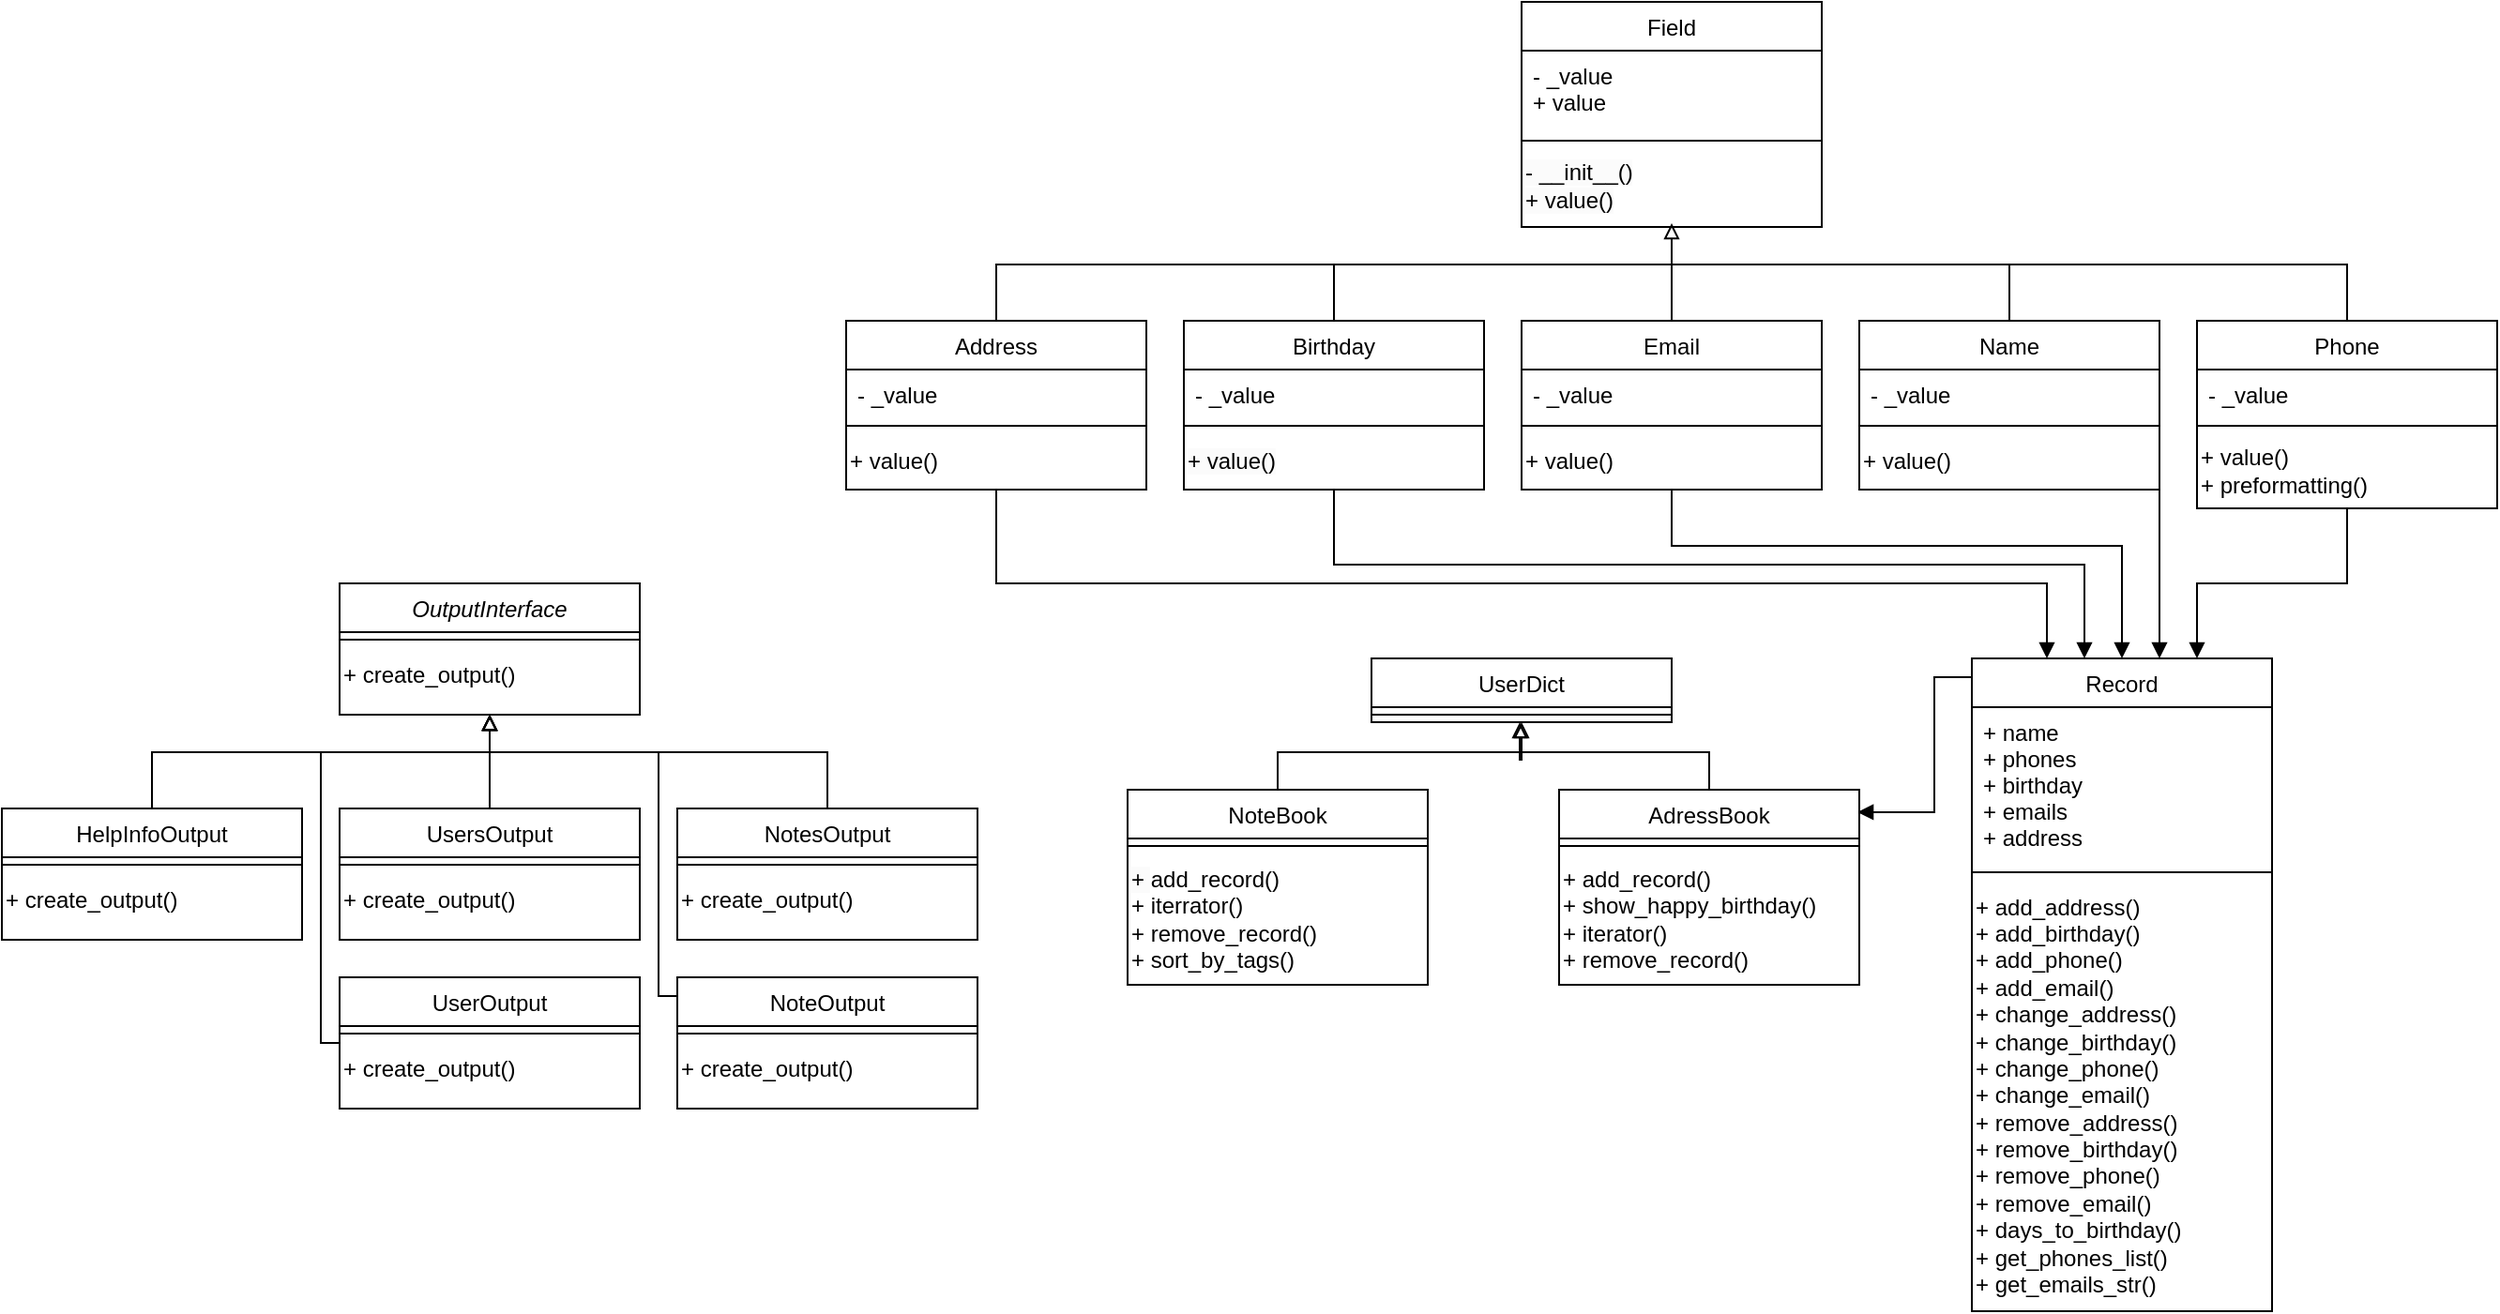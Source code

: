 <mxfile version="20.8.23" type="github">
  <diagram id="C5RBs43oDa-KdzZeNtuy" name="Page-1">
    <mxGraphModel dx="2261" dy="796" grid="1" gridSize="10" guides="1" tooltips="1" connect="1" arrows="1" fold="1" page="1" pageScale="1" pageWidth="827" pageHeight="1169" math="0" shadow="0">
      <root>
        <mxCell id="WIyWlLk6GJQsqaUBKTNV-0" />
        <mxCell id="WIyWlLk6GJQsqaUBKTNV-1" parent="WIyWlLk6GJQsqaUBKTNV-0" />
        <mxCell id="zkfFHV4jXpPFQw0GAbJ--13" value="Field" style="swimlane;fontStyle=0;align=center;verticalAlign=top;childLayout=stackLayout;horizontal=1;startSize=26;horizontalStack=0;resizeParent=1;resizeLast=0;collapsible=1;marginBottom=0;rounded=0;shadow=0;strokeWidth=1;" parent="WIyWlLk6GJQsqaUBKTNV-1" vertex="1">
          <mxGeometry x="300" y="10" width="160" height="120" as="geometry">
            <mxRectangle x="300" y="80" width="170" height="26" as="alternateBounds" />
          </mxGeometry>
        </mxCell>
        <mxCell id="zkfFHV4jXpPFQw0GAbJ--14" value="- _value&#xa;+ value" style="text;align=left;verticalAlign=top;spacingLeft=4;spacingRight=4;overflow=hidden;rotatable=0;points=[[0,0.5],[1,0.5]];portConstraint=eastwest;" parent="zkfFHV4jXpPFQw0GAbJ--13" vertex="1">
          <mxGeometry y="26" width="160" height="44" as="geometry" />
        </mxCell>
        <mxCell id="zkfFHV4jXpPFQw0GAbJ--15" value="" style="line;html=1;strokeWidth=1;align=left;verticalAlign=middle;spacingTop=-1;spacingLeft=3;spacingRight=3;rotatable=0;labelPosition=right;points=[];portConstraint=eastwest;" parent="zkfFHV4jXpPFQw0GAbJ--13" vertex="1">
          <mxGeometry y="70" width="160" height="8" as="geometry" />
        </mxCell>
        <mxCell id="sPGVA4LzxNEKORVbQ_Oa-6" value="&lt;span style=&quot;color: rgb(0, 0, 0); font-family: Helvetica; font-size: 12px; font-style: normal; font-variant-ligatures: normal; font-variant-caps: normal; font-weight: 400; letter-spacing: normal; orphans: 2; text-indent: 0px; text-transform: none; widows: 2; word-spacing: 0px; -webkit-text-stroke-width: 0px; background-color: rgb(251, 251, 251); text-decoration-thickness: initial; text-decoration-style: initial; text-decoration-color: initial; float: none; display: inline !important;&quot;&gt;- __init__()&lt;/span&gt;&lt;br style=&quot;border-color: var(--border-color); padding: 0px; margin: 0px; color: rgb(0, 0, 0); font-family: Helvetica; font-size: 12px; font-style: normal; font-variant-ligatures: normal; font-variant-caps: normal; font-weight: 400; letter-spacing: normal; orphans: 2; text-indent: 0px; text-transform: none; widows: 2; word-spacing: 0px; -webkit-text-stroke-width: 0px; background-color: rgb(251, 251, 251); text-decoration-thickness: initial; text-decoration-style: initial; text-decoration-color: initial;&quot;&gt;&lt;span style=&quot;color: rgb(0, 0, 0); font-family: Helvetica; font-size: 12px; font-style: normal; font-variant-ligatures: normal; font-variant-caps: normal; font-weight: 400; letter-spacing: normal; orphans: 2; text-indent: 0px; text-transform: none; widows: 2; word-spacing: 0px; -webkit-text-stroke-width: 0px; background-color: rgb(251, 251, 251); text-decoration-thickness: initial; text-decoration-style: initial; text-decoration-color: initial; float: none; display: inline !important;&quot;&gt;+ value()&lt;/span&gt;" style="text;html=1;align=left;verticalAlign=middle;resizable=0;points=[];autosize=1;strokeColor=none;fillColor=none;" vertex="1" parent="zkfFHV4jXpPFQw0GAbJ--13">
          <mxGeometry y="78" width="160" height="40" as="geometry" />
        </mxCell>
        <mxCell id="sPGVA4LzxNEKORVbQ_Oa-18" style="edgeStyle=orthogonalEdgeStyle;rounded=0;orthogonalLoop=1;jettySize=auto;html=1;endArrow=none;endFill=0;" edge="1" parent="WIyWlLk6GJQsqaUBKTNV-1" source="xpo1dGQnhpJa0DVz_Br3-12">
          <mxGeometry relative="1" as="geometry">
            <mxPoint x="380" y="150" as="targetPoint" />
          </mxGeometry>
        </mxCell>
        <mxCell id="xpo1dGQnhpJa0DVz_Br3-12" value="Email" style="swimlane;fontStyle=0;align=center;verticalAlign=top;childLayout=stackLayout;horizontal=1;startSize=26;horizontalStack=0;resizeParent=1;resizeLast=0;collapsible=1;marginBottom=0;rounded=0;shadow=0;strokeWidth=1;" parent="WIyWlLk6GJQsqaUBKTNV-1" vertex="1">
          <mxGeometry x="300" y="180" width="160" height="90" as="geometry">
            <mxRectangle x="300" y="80" width="170" height="26" as="alternateBounds" />
          </mxGeometry>
        </mxCell>
        <mxCell id="xpo1dGQnhpJa0DVz_Br3-13" value="- _value&#xa;" style="text;align=left;verticalAlign=top;spacingLeft=4;spacingRight=4;overflow=hidden;rotatable=0;points=[[0,0.5],[1,0.5]];portConstraint=eastwest;" parent="xpo1dGQnhpJa0DVz_Br3-12" vertex="1">
          <mxGeometry y="26" width="160" height="26" as="geometry" />
        </mxCell>
        <mxCell id="xpo1dGQnhpJa0DVz_Br3-14" value="" style="line;html=1;strokeWidth=1;align=left;verticalAlign=middle;spacingTop=-1;spacingLeft=3;spacingRight=3;rotatable=0;labelPosition=right;points=[];portConstraint=eastwest;" parent="xpo1dGQnhpJa0DVz_Br3-12" vertex="1">
          <mxGeometry y="52" width="160" height="8" as="geometry" />
        </mxCell>
        <mxCell id="sPGVA4LzxNEKORVbQ_Oa-17" style="edgeStyle=orthogonalEdgeStyle;rounded=0;orthogonalLoop=1;jettySize=auto;html=1;endArrow=none;endFill=0;" edge="1" parent="WIyWlLk6GJQsqaUBKTNV-1" source="xpo1dGQnhpJa0DVz_Br3-15">
          <mxGeometry relative="1" as="geometry">
            <mxPoint x="200" y="150" as="targetPoint" />
          </mxGeometry>
        </mxCell>
        <mxCell id="xpo1dGQnhpJa0DVz_Br3-15" value="Birthday" style="swimlane;fontStyle=0;align=center;verticalAlign=top;childLayout=stackLayout;horizontal=1;startSize=26;horizontalStack=0;resizeParent=1;resizeLast=0;collapsible=1;marginBottom=0;rounded=0;shadow=0;strokeWidth=1;" parent="WIyWlLk6GJQsqaUBKTNV-1" vertex="1">
          <mxGeometry x="120" y="180" width="160" height="90" as="geometry">
            <mxRectangle x="300" y="80" width="170" height="26" as="alternateBounds" />
          </mxGeometry>
        </mxCell>
        <mxCell id="xpo1dGQnhpJa0DVz_Br3-16" value="- _value&#xa;" style="text;align=left;verticalAlign=top;spacingLeft=4;spacingRight=4;overflow=hidden;rotatable=0;points=[[0,0.5],[1,0.5]];portConstraint=eastwest;" parent="xpo1dGQnhpJa0DVz_Br3-15" vertex="1">
          <mxGeometry y="26" width="160" height="26" as="geometry" />
        </mxCell>
        <mxCell id="xpo1dGQnhpJa0DVz_Br3-17" value="" style="line;html=1;strokeWidth=1;align=left;verticalAlign=middle;spacingTop=-1;spacingLeft=3;spacingRight=3;rotatable=0;labelPosition=right;points=[];portConstraint=eastwest;" parent="xpo1dGQnhpJa0DVz_Br3-15" vertex="1">
          <mxGeometry y="52" width="160" height="8" as="geometry" />
        </mxCell>
        <mxCell id="sPGVA4LzxNEKORVbQ_Oa-22" style="edgeStyle=orthogonalEdgeStyle;rounded=0;orthogonalLoop=1;jettySize=auto;html=1;endArrow=block;endFill=1;" edge="1" parent="xpo1dGQnhpJa0DVz_Br3-15" source="sPGVA4LzxNEKORVbQ_Oa-9">
          <mxGeometry relative="1" as="geometry">
            <mxPoint x="480" y="180" as="targetPoint" />
            <Array as="points">
              <mxPoint x="80" y="130" />
              <mxPoint x="480" y="130" />
              <mxPoint x="480" y="180" />
            </Array>
          </mxGeometry>
        </mxCell>
        <mxCell id="sPGVA4LzxNEKORVbQ_Oa-9" value="&lt;span style=&quot;color: rgb(0, 0, 0); font-family: Helvetica; font-size: 12px; font-style: normal; font-variant-ligatures: normal; font-variant-caps: normal; font-weight: 400; letter-spacing: normal; orphans: 2; text-indent: 0px; text-transform: none; widows: 2; word-spacing: 0px; -webkit-text-stroke-width: 0px; background-color: rgb(251, 251, 251); text-decoration-thickness: initial; text-decoration-style: initial; text-decoration-color: initial; float: none; display: inline !important;&quot;&gt;+ value()&lt;/span&gt;&lt;br&gt;" style="text;html=1;align=left;verticalAlign=middle;resizable=0;points=[];autosize=1;strokeColor=none;fillColor=none;" vertex="1" parent="xpo1dGQnhpJa0DVz_Br3-15">
          <mxGeometry y="60" width="160" height="30" as="geometry" />
        </mxCell>
        <mxCell id="sPGVA4LzxNEKORVbQ_Oa-19" style="edgeStyle=orthogonalEdgeStyle;rounded=0;orthogonalLoop=1;jettySize=auto;html=1;endArrow=none;endFill=0;" edge="1" parent="WIyWlLk6GJQsqaUBKTNV-1" source="xpo1dGQnhpJa0DVz_Br3-18">
          <mxGeometry relative="1" as="geometry">
            <mxPoint x="380" y="150" as="targetPoint" />
            <Array as="points">
              <mxPoint x="560" y="150" />
            </Array>
          </mxGeometry>
        </mxCell>
        <mxCell id="xpo1dGQnhpJa0DVz_Br3-18" value="Name" style="swimlane;fontStyle=0;align=center;verticalAlign=top;childLayout=stackLayout;horizontal=1;startSize=26;horizontalStack=0;resizeParent=1;resizeLast=0;collapsible=1;marginBottom=0;rounded=0;shadow=0;strokeWidth=1;" parent="WIyWlLk6GJQsqaUBKTNV-1" vertex="1">
          <mxGeometry x="480" y="180" width="160" height="90" as="geometry">
            <mxRectangle x="300" y="80" width="170" height="26" as="alternateBounds" />
          </mxGeometry>
        </mxCell>
        <mxCell id="xpo1dGQnhpJa0DVz_Br3-19" value="- _value&#xa;" style="text;align=left;verticalAlign=top;spacingLeft=4;spacingRight=4;overflow=hidden;rotatable=0;points=[[0,0.5],[1,0.5]];portConstraint=eastwest;" parent="xpo1dGQnhpJa0DVz_Br3-18" vertex="1">
          <mxGeometry y="26" width="160" height="26" as="geometry" />
        </mxCell>
        <mxCell id="xpo1dGQnhpJa0DVz_Br3-20" value="" style="line;html=1;strokeWidth=1;align=left;verticalAlign=middle;spacingTop=-1;spacingLeft=3;spacingRight=3;rotatable=0;labelPosition=right;points=[];portConstraint=eastwest;" parent="xpo1dGQnhpJa0DVz_Br3-18" vertex="1">
          <mxGeometry y="52" width="160" height="8" as="geometry" />
        </mxCell>
        <mxCell id="sPGVA4LzxNEKORVbQ_Oa-24" style="edgeStyle=orthogonalEdgeStyle;rounded=0;orthogonalLoop=1;jettySize=auto;html=1;endArrow=block;endFill=1;" edge="1" parent="xpo1dGQnhpJa0DVz_Br3-18" source="sPGVA4LzxNEKORVbQ_Oa-11">
          <mxGeometry relative="1" as="geometry">
            <mxPoint x="160" y="180" as="targetPoint" />
            <Array as="points">
              <mxPoint x="160" y="180" />
            </Array>
          </mxGeometry>
        </mxCell>
        <mxCell id="sPGVA4LzxNEKORVbQ_Oa-11" value="+ value()" style="text;html=1;align=left;verticalAlign=middle;resizable=0;points=[];autosize=1;strokeColor=none;fillColor=none;" vertex="1" parent="xpo1dGQnhpJa0DVz_Br3-18">
          <mxGeometry y="60" width="160" height="30" as="geometry" />
        </mxCell>
        <mxCell id="sPGVA4LzxNEKORVbQ_Oa-20" style="edgeStyle=orthogonalEdgeStyle;rounded=0;orthogonalLoop=1;jettySize=auto;html=1;exitX=0.5;exitY=0;exitDx=0;exitDy=0;endArrow=none;endFill=0;" edge="1" parent="WIyWlLk6GJQsqaUBKTNV-1" source="xpo1dGQnhpJa0DVz_Br3-21">
          <mxGeometry relative="1" as="geometry">
            <mxPoint x="560" y="150" as="targetPoint" />
            <Array as="points">
              <mxPoint x="740" y="150" />
            </Array>
          </mxGeometry>
        </mxCell>
        <mxCell id="xpo1dGQnhpJa0DVz_Br3-21" value="Phone" style="swimlane;fontStyle=0;align=center;verticalAlign=top;childLayout=stackLayout;horizontal=1;startSize=26;horizontalStack=0;resizeParent=1;resizeLast=0;collapsible=1;marginBottom=0;rounded=0;shadow=0;strokeWidth=1;" parent="WIyWlLk6GJQsqaUBKTNV-1" vertex="1">
          <mxGeometry x="660" y="180" width="160" height="100" as="geometry">
            <mxRectangle x="300" y="80" width="170" height="26" as="alternateBounds" />
          </mxGeometry>
        </mxCell>
        <mxCell id="xpo1dGQnhpJa0DVz_Br3-22" value="- _value&#xa;" style="text;align=left;verticalAlign=top;spacingLeft=4;spacingRight=4;overflow=hidden;rotatable=0;points=[[0,0.5],[1,0.5]];portConstraint=eastwest;" parent="xpo1dGQnhpJa0DVz_Br3-21" vertex="1">
          <mxGeometry y="26" width="160" height="26" as="geometry" />
        </mxCell>
        <mxCell id="xpo1dGQnhpJa0DVz_Br3-23" value="" style="line;html=1;strokeWidth=1;align=left;verticalAlign=middle;spacingTop=-1;spacingLeft=3;spacingRight=3;rotatable=0;labelPosition=right;points=[];portConstraint=eastwest;" parent="xpo1dGQnhpJa0DVz_Br3-21" vertex="1">
          <mxGeometry y="52" width="160" height="8" as="geometry" />
        </mxCell>
        <mxCell id="sPGVA4LzxNEKORVbQ_Oa-25" style="edgeStyle=orthogonalEdgeStyle;rounded=0;orthogonalLoop=1;jettySize=auto;html=1;endArrow=block;endFill=1;" edge="1" parent="xpo1dGQnhpJa0DVz_Br3-21" source="sPGVA4LzxNEKORVbQ_Oa-12">
          <mxGeometry relative="1" as="geometry">
            <mxPoint y="180" as="targetPoint" />
            <Array as="points">
              <mxPoint x="80" y="140" />
              <mxPoint y="140" />
            </Array>
          </mxGeometry>
        </mxCell>
        <mxCell id="sPGVA4LzxNEKORVbQ_Oa-12" value="+ value()&lt;br&gt;+ preformatting()" style="text;html=1;align=left;verticalAlign=middle;resizable=0;points=[];autosize=1;strokeColor=none;fillColor=none;" vertex="1" parent="xpo1dGQnhpJa0DVz_Br3-21">
          <mxGeometry y="60" width="160" height="40" as="geometry" />
        </mxCell>
        <mxCell id="sPGVA4LzxNEKORVbQ_Oa-15" style="edgeStyle=orthogonalEdgeStyle;rounded=0;orthogonalLoop=1;jettySize=auto;html=1;endArrow=block;endFill=0;" edge="1" parent="WIyWlLk6GJQsqaUBKTNV-1" source="xpo1dGQnhpJa0DVz_Br3-24" target="sPGVA4LzxNEKORVbQ_Oa-6">
          <mxGeometry relative="1" as="geometry">
            <Array as="points">
              <mxPoint x="20" y="150" />
              <mxPoint x="380" y="150" />
            </Array>
          </mxGeometry>
        </mxCell>
        <mxCell id="xpo1dGQnhpJa0DVz_Br3-24" value="Address" style="swimlane;fontStyle=0;align=center;verticalAlign=top;childLayout=stackLayout;horizontal=1;startSize=26;horizontalStack=0;resizeParent=1;resizeLast=0;collapsible=1;marginBottom=0;rounded=0;shadow=0;strokeWidth=1;" parent="WIyWlLk6GJQsqaUBKTNV-1" vertex="1">
          <mxGeometry x="-60" y="180" width="160" height="90" as="geometry">
            <mxRectangle x="300" y="80" width="170" height="26" as="alternateBounds" />
          </mxGeometry>
        </mxCell>
        <mxCell id="xpo1dGQnhpJa0DVz_Br3-25" value="- _value&#xa;" style="text;align=left;verticalAlign=top;spacingLeft=4;spacingRight=4;overflow=hidden;rotatable=0;points=[[0,0.5],[1,0.5]];portConstraint=eastwest;" parent="xpo1dGQnhpJa0DVz_Br3-24" vertex="1">
          <mxGeometry y="26" width="160" height="26" as="geometry" />
        </mxCell>
        <mxCell id="xpo1dGQnhpJa0DVz_Br3-26" value="" style="line;html=1;strokeWidth=1;align=left;verticalAlign=middle;spacingTop=-1;spacingLeft=3;spacingRight=3;rotatable=0;labelPosition=right;points=[];portConstraint=eastwest;" parent="xpo1dGQnhpJa0DVz_Br3-24" vertex="1">
          <mxGeometry y="52" width="160" height="8" as="geometry" />
        </mxCell>
        <mxCell id="sPGVA4LzxNEKORVbQ_Oa-21" style="edgeStyle=orthogonalEdgeStyle;rounded=0;orthogonalLoop=1;jettySize=auto;html=1;endArrow=block;endFill=1;" edge="1" parent="xpo1dGQnhpJa0DVz_Br3-24" source="sPGVA4LzxNEKORVbQ_Oa-8">
          <mxGeometry relative="1" as="geometry">
            <mxPoint x="640" y="180" as="targetPoint" />
            <Array as="points">
              <mxPoint x="80" y="140" />
              <mxPoint x="640" y="140" />
              <mxPoint x="640" y="180" />
            </Array>
          </mxGeometry>
        </mxCell>
        <mxCell id="sPGVA4LzxNEKORVbQ_Oa-8" value="+ value()" style="text;html=1;align=left;verticalAlign=middle;resizable=0;points=[];autosize=1;strokeColor=none;fillColor=none;" vertex="1" parent="xpo1dGQnhpJa0DVz_Br3-24">
          <mxGeometry y="60" width="160" height="30" as="geometry" />
        </mxCell>
        <mxCell id="sPGVA4LzxNEKORVbQ_Oa-23" style="edgeStyle=orthogonalEdgeStyle;rounded=0;orthogonalLoop=1;jettySize=auto;html=1;endArrow=block;endFill=1;" edge="1" parent="WIyWlLk6GJQsqaUBKTNV-1" source="sPGVA4LzxNEKORVbQ_Oa-10">
          <mxGeometry relative="1" as="geometry">
            <mxPoint x="620" y="360" as="targetPoint" />
            <Array as="points">
              <mxPoint x="380" y="300" />
              <mxPoint x="620" y="300" />
              <mxPoint x="620" y="360" />
            </Array>
          </mxGeometry>
        </mxCell>
        <mxCell id="sPGVA4LzxNEKORVbQ_Oa-10" value="+ value()" style="text;html=1;align=left;verticalAlign=middle;resizable=0;points=[];autosize=1;strokeColor=none;fillColor=none;" vertex="1" parent="WIyWlLk6GJQsqaUBKTNV-1">
          <mxGeometry x="300" y="240" width="160" height="30" as="geometry" />
        </mxCell>
        <mxCell id="sPGVA4LzxNEKORVbQ_Oa-50" style="edgeStyle=orthogonalEdgeStyle;rounded=0;orthogonalLoop=1;jettySize=auto;html=1;entryX=0.994;entryY=0.115;entryDx=0;entryDy=0;entryPerimeter=0;endArrow=block;endFill=1;" edge="1" parent="WIyWlLk6GJQsqaUBKTNV-1" source="sPGVA4LzxNEKORVbQ_Oa-26" target="sPGVA4LzxNEKORVbQ_Oa-42">
          <mxGeometry relative="1" as="geometry">
            <Array as="points">
              <mxPoint x="520" y="370" />
              <mxPoint x="520" y="442" />
            </Array>
          </mxGeometry>
        </mxCell>
        <mxCell id="sPGVA4LzxNEKORVbQ_Oa-26" value="Record" style="swimlane;fontStyle=0;align=center;verticalAlign=top;childLayout=stackLayout;horizontal=1;startSize=26;horizontalStack=0;resizeParent=1;resizeLast=0;collapsible=1;marginBottom=0;rounded=0;shadow=0;strokeWidth=1;" vertex="1" parent="WIyWlLk6GJQsqaUBKTNV-1">
          <mxGeometry x="540" y="360" width="160" height="348" as="geometry">
            <mxRectangle x="300" y="80" width="170" height="26" as="alternateBounds" />
          </mxGeometry>
        </mxCell>
        <mxCell id="sPGVA4LzxNEKORVbQ_Oa-27" value="+ name&#xa;+ phones&#xa;+ birthday&#xa;+ emails&#xa;+ address " style="text;align=left;verticalAlign=top;spacingLeft=4;spacingRight=4;overflow=hidden;rotatable=0;points=[[0,0.5],[1,0.5]];portConstraint=eastwest;" vertex="1" parent="sPGVA4LzxNEKORVbQ_Oa-26">
          <mxGeometry y="26" width="160" height="84" as="geometry" />
        </mxCell>
        <mxCell id="sPGVA4LzxNEKORVbQ_Oa-28" value="" style="line;html=1;strokeWidth=1;align=left;verticalAlign=middle;spacingTop=-1;spacingLeft=3;spacingRight=3;rotatable=0;labelPosition=right;points=[];portConstraint=eastwest;" vertex="1" parent="sPGVA4LzxNEKORVbQ_Oa-26">
          <mxGeometry y="110" width="160" height="8" as="geometry" />
        </mxCell>
        <mxCell id="sPGVA4LzxNEKORVbQ_Oa-31" value="+&amp;nbsp;add_address()&lt;br&gt;+&amp;nbsp;add_birthday()&lt;br&gt;+&amp;nbsp;add_phone()&lt;br&gt;+&amp;nbsp;add_email()&lt;br&gt;+ change_address()&lt;br&gt;+&amp;nbsp;change_birthday()&lt;br&gt;+&amp;nbsp;change_phone()&lt;br&gt;+&amp;nbsp;change_email()&lt;br&gt;+&amp;nbsp;remove_address()&lt;br&gt;+&amp;nbsp;remove_birthday()&lt;br&gt;+&amp;nbsp;remove_phone()&lt;br&gt;+&amp;nbsp;remove_email()&lt;br&gt;+&amp;nbsp;days_to_birthday()&lt;br&gt;+&amp;nbsp;get_phones_list()&lt;br&gt;+&amp;nbsp;get_emails_str()" style="text;html=1;align=left;verticalAlign=middle;resizable=0;points=[];autosize=1;strokeColor=none;fillColor=none;" vertex="1" parent="sPGVA4LzxNEKORVbQ_Oa-26">
          <mxGeometry y="118" width="160" height="230" as="geometry" />
        </mxCell>
        <mxCell id="sPGVA4LzxNEKORVbQ_Oa-32" value="UserDict" style="swimlane;fontStyle=0;align=center;verticalAlign=top;childLayout=stackLayout;horizontal=1;startSize=26;horizontalStack=0;resizeParent=1;resizeLast=0;collapsible=1;marginBottom=0;rounded=0;shadow=0;strokeWidth=1;" vertex="1" parent="WIyWlLk6GJQsqaUBKTNV-1">
          <mxGeometry x="220" y="360" width="160" height="34" as="geometry">
            <mxRectangle x="300" y="80" width="170" height="26" as="alternateBounds" />
          </mxGeometry>
        </mxCell>
        <mxCell id="sPGVA4LzxNEKORVbQ_Oa-34" value="" style="line;html=1;strokeWidth=1;align=left;verticalAlign=middle;spacingTop=-1;spacingLeft=3;spacingRight=3;rotatable=0;labelPosition=right;points=[];portConstraint=eastwest;" vertex="1" parent="sPGVA4LzxNEKORVbQ_Oa-32">
          <mxGeometry y="26" width="160" height="8" as="geometry" />
        </mxCell>
        <mxCell id="sPGVA4LzxNEKORVbQ_Oa-47" style="edgeStyle=orthogonalEdgeStyle;rounded=0;orthogonalLoop=1;jettySize=auto;html=1;exitX=0.5;exitY=0;exitDx=0;exitDy=0;entryX=0.5;entryY=1;entryDx=0;entryDy=0;endArrow=block;endFill=0;" edge="1" parent="WIyWlLk6GJQsqaUBKTNV-1" source="sPGVA4LzxNEKORVbQ_Oa-37" target="sPGVA4LzxNEKORVbQ_Oa-32">
          <mxGeometry relative="1" as="geometry">
            <Array as="points">
              <mxPoint x="170" y="410" />
              <mxPoint x="300" y="410" />
            </Array>
          </mxGeometry>
        </mxCell>
        <mxCell id="sPGVA4LzxNEKORVbQ_Oa-37" value="NoteBook&#xa;" style="swimlane;fontStyle=0;align=center;verticalAlign=top;childLayout=stackLayout;horizontal=1;startSize=26;horizontalStack=0;resizeParent=1;resizeLast=0;collapsible=1;marginBottom=0;rounded=0;shadow=0;strokeWidth=1;" vertex="1" parent="WIyWlLk6GJQsqaUBKTNV-1">
          <mxGeometry x="90" y="430" width="160" height="104" as="geometry">
            <mxRectangle x="300" y="80" width="170" height="26" as="alternateBounds" />
          </mxGeometry>
        </mxCell>
        <mxCell id="sPGVA4LzxNEKORVbQ_Oa-39" value="" style="line;html=1;strokeWidth=1;align=left;verticalAlign=middle;spacingTop=-1;spacingLeft=3;spacingRight=3;rotatable=0;labelPosition=right;points=[];portConstraint=eastwest;" vertex="1" parent="sPGVA4LzxNEKORVbQ_Oa-37">
          <mxGeometry y="26" width="160" height="8" as="geometry" />
        </mxCell>
        <mxCell id="sPGVA4LzxNEKORVbQ_Oa-41" value="&lt;span style=&quot;color: rgb(0, 0, 0); font-family: Helvetica; font-size: 12px; font-style: normal; font-variant-ligatures: normal; font-variant-caps: normal; font-weight: 400; letter-spacing: normal; orphans: 2; text-indent: 0px; text-transform: none; widows: 2; word-spacing: 0px; -webkit-text-stroke-width: 0px; background-color: rgb(251, 251, 251); text-decoration-thickness: initial; text-decoration-style: initial; text-decoration-color: initial; float: none; display: inline !important;&quot;&gt;+&amp;nbsp;&lt;/span&gt;add_record()&lt;br&gt;+&amp;nbsp;iterrator()&lt;br&gt;+&amp;nbsp;remove_record()&lt;br&gt;&lt;span style=&quot;background-color: initial;&quot;&gt;+&amp;nbsp;&lt;/span&gt;sort_by_tags()" style="text;html=1;align=left;verticalAlign=middle;resizable=0;points=[];autosize=1;strokeColor=none;fillColor=none;" vertex="1" parent="sPGVA4LzxNEKORVbQ_Oa-37">
          <mxGeometry y="34" width="160" height="70" as="geometry" />
        </mxCell>
        <mxCell id="sPGVA4LzxNEKORVbQ_Oa-48" style="edgeStyle=orthogonalEdgeStyle;rounded=0;orthogonalLoop=1;jettySize=auto;html=1;entryX=0.494;entryY=1;entryDx=0;entryDy=0;entryPerimeter=0;endArrow=block;endFill=0;" edge="1" parent="WIyWlLk6GJQsqaUBKTNV-1" source="sPGVA4LzxNEKORVbQ_Oa-42" target="sPGVA4LzxNEKORVbQ_Oa-34">
          <mxGeometry relative="1" as="geometry" />
        </mxCell>
        <mxCell id="sPGVA4LzxNEKORVbQ_Oa-42" value="AdressBook" style="swimlane;fontStyle=0;align=center;verticalAlign=top;childLayout=stackLayout;horizontal=1;startSize=26;horizontalStack=0;resizeParent=1;resizeLast=0;collapsible=1;marginBottom=0;rounded=0;shadow=0;strokeWidth=1;" vertex="1" parent="WIyWlLk6GJQsqaUBKTNV-1">
          <mxGeometry x="320" y="430" width="160" height="104" as="geometry">
            <mxRectangle x="300" y="80" width="170" height="26" as="alternateBounds" />
          </mxGeometry>
        </mxCell>
        <mxCell id="sPGVA4LzxNEKORVbQ_Oa-44" value="" style="line;html=1;strokeWidth=1;align=left;verticalAlign=middle;spacingTop=-1;spacingLeft=3;spacingRight=3;rotatable=0;labelPosition=right;points=[];portConstraint=eastwest;" vertex="1" parent="sPGVA4LzxNEKORVbQ_Oa-42">
          <mxGeometry y="26" width="160" height="8" as="geometry" />
        </mxCell>
        <mxCell id="sPGVA4LzxNEKORVbQ_Oa-46" value="+&amp;nbsp;add_record()&lt;br&gt;+&amp;nbsp;show_happy_birthday()&lt;br&gt;+&amp;nbsp;iterator()&lt;br&gt;+&amp;nbsp;remove_record()&lt;br&gt;" style="text;html=1;align=left;verticalAlign=middle;resizable=0;points=[];autosize=1;strokeColor=none;fillColor=none;" vertex="1" parent="sPGVA4LzxNEKORVbQ_Oa-42">
          <mxGeometry y="34" width="160" height="70" as="geometry" />
        </mxCell>
        <mxCell id="sPGVA4LzxNEKORVbQ_Oa-75" style="edgeStyle=orthogonalEdgeStyle;rounded=0;orthogonalLoop=1;jettySize=auto;html=1;entryX=0.5;entryY=1;entryDx=0;entryDy=0;endArrow=block;endFill=0;" edge="1" parent="WIyWlLk6GJQsqaUBKTNV-1" source="sPGVA4LzxNEKORVbQ_Oa-51" target="sPGVA4LzxNEKORVbQ_Oa-55">
          <mxGeometry relative="1" as="geometry" />
        </mxCell>
        <mxCell id="sPGVA4LzxNEKORVbQ_Oa-51" value="UsersOutput" style="swimlane;fontStyle=0;align=center;verticalAlign=top;childLayout=stackLayout;horizontal=1;startSize=26;horizontalStack=0;resizeParent=1;resizeLast=0;collapsible=1;marginBottom=0;rounded=0;shadow=0;strokeWidth=1;" vertex="1" parent="WIyWlLk6GJQsqaUBKTNV-1">
          <mxGeometry x="-330" y="440" width="160" height="70" as="geometry">
            <mxRectangle x="300" y="80" width="170" height="26" as="alternateBounds" />
          </mxGeometry>
        </mxCell>
        <mxCell id="sPGVA4LzxNEKORVbQ_Oa-53" value="" style="line;html=1;strokeWidth=1;align=left;verticalAlign=middle;spacingTop=-1;spacingLeft=3;spacingRight=3;rotatable=0;labelPosition=right;points=[];portConstraint=eastwest;" vertex="1" parent="sPGVA4LzxNEKORVbQ_Oa-51">
          <mxGeometry y="26" width="160" height="8" as="geometry" />
        </mxCell>
        <mxCell id="sPGVA4LzxNEKORVbQ_Oa-54" value="+&amp;nbsp;create_output()" style="text;html=1;align=left;verticalAlign=middle;resizable=0;points=[];autosize=1;strokeColor=none;fillColor=none;" vertex="1" parent="sPGVA4LzxNEKORVbQ_Oa-51">
          <mxGeometry y="34" width="160" height="30" as="geometry" />
        </mxCell>
        <mxCell id="sPGVA4LzxNEKORVbQ_Oa-55" value="OutputInterface" style="swimlane;fontStyle=2;align=center;verticalAlign=top;childLayout=stackLayout;horizontal=1;startSize=26;horizontalStack=0;resizeParent=1;resizeLast=0;collapsible=1;marginBottom=0;rounded=0;shadow=0;strokeWidth=1;" vertex="1" parent="WIyWlLk6GJQsqaUBKTNV-1">
          <mxGeometry x="-330" y="320" width="160" height="70" as="geometry">
            <mxRectangle x="300" y="80" width="170" height="26" as="alternateBounds" />
          </mxGeometry>
        </mxCell>
        <mxCell id="sPGVA4LzxNEKORVbQ_Oa-56" value="" style="line;html=1;strokeWidth=1;align=left;verticalAlign=middle;spacingTop=-1;spacingLeft=3;spacingRight=3;rotatable=0;labelPosition=right;points=[];portConstraint=eastwest;" vertex="1" parent="sPGVA4LzxNEKORVbQ_Oa-55">
          <mxGeometry y="26" width="160" height="8" as="geometry" />
        </mxCell>
        <mxCell id="sPGVA4LzxNEKORVbQ_Oa-57" value="+&amp;nbsp;create_output()" style="text;html=1;align=left;verticalAlign=middle;resizable=0;points=[];autosize=1;strokeColor=none;fillColor=none;" vertex="1" parent="sPGVA4LzxNEKORVbQ_Oa-55">
          <mxGeometry y="34" width="160" height="30" as="geometry" />
        </mxCell>
        <mxCell id="sPGVA4LzxNEKORVbQ_Oa-76" style="edgeStyle=orthogonalEdgeStyle;rounded=0;orthogonalLoop=1;jettySize=auto;html=1;entryX=0.5;entryY=1;entryDx=0;entryDy=0;endArrow=block;endFill=0;" edge="1" parent="WIyWlLk6GJQsqaUBKTNV-1" source="sPGVA4LzxNEKORVbQ_Oa-58" target="sPGVA4LzxNEKORVbQ_Oa-55">
          <mxGeometry relative="1" as="geometry">
            <Array as="points">
              <mxPoint x="-70" y="410" />
              <mxPoint x="-250" y="410" />
            </Array>
          </mxGeometry>
        </mxCell>
        <mxCell id="sPGVA4LzxNEKORVbQ_Oa-58" value="NotesOutput" style="swimlane;fontStyle=0;align=center;verticalAlign=top;childLayout=stackLayout;horizontal=1;startSize=26;horizontalStack=0;resizeParent=1;resizeLast=0;collapsible=1;marginBottom=0;rounded=0;shadow=0;strokeWidth=1;" vertex="1" parent="WIyWlLk6GJQsqaUBKTNV-1">
          <mxGeometry x="-150" y="440" width="160" height="70" as="geometry">
            <mxRectangle x="300" y="80" width="170" height="26" as="alternateBounds" />
          </mxGeometry>
        </mxCell>
        <mxCell id="sPGVA4LzxNEKORVbQ_Oa-59" value="" style="line;html=1;strokeWidth=1;align=left;verticalAlign=middle;spacingTop=-1;spacingLeft=3;spacingRight=3;rotatable=0;labelPosition=right;points=[];portConstraint=eastwest;" vertex="1" parent="sPGVA4LzxNEKORVbQ_Oa-58">
          <mxGeometry y="26" width="160" height="8" as="geometry" />
        </mxCell>
        <mxCell id="sPGVA4LzxNEKORVbQ_Oa-60" value="+&amp;nbsp;create_output()" style="text;html=1;align=left;verticalAlign=middle;resizable=0;points=[];autosize=1;strokeColor=none;fillColor=none;" vertex="1" parent="sPGVA4LzxNEKORVbQ_Oa-58">
          <mxGeometry y="34" width="160" height="30" as="geometry" />
        </mxCell>
        <mxCell id="sPGVA4LzxNEKORVbQ_Oa-77" style="edgeStyle=orthogonalEdgeStyle;rounded=0;orthogonalLoop=1;jettySize=auto;html=1;endArrow=block;endFill=0;" edge="1" parent="WIyWlLk6GJQsqaUBKTNV-1" source="sPGVA4LzxNEKORVbQ_Oa-61">
          <mxGeometry relative="1" as="geometry">
            <mxPoint x="-250" y="390" as="targetPoint" />
            <Array as="points">
              <mxPoint x="-430" y="410" />
              <mxPoint x="-250" y="410" />
            </Array>
          </mxGeometry>
        </mxCell>
        <mxCell id="sPGVA4LzxNEKORVbQ_Oa-61" value="HelpInfoOutput" style="swimlane;fontStyle=0;align=center;verticalAlign=top;childLayout=stackLayout;horizontal=1;startSize=26;horizontalStack=0;resizeParent=1;resizeLast=0;collapsible=1;marginBottom=0;rounded=0;shadow=0;strokeWidth=1;" vertex="1" parent="WIyWlLk6GJQsqaUBKTNV-1">
          <mxGeometry x="-510" y="440" width="160" height="70" as="geometry">
            <mxRectangle x="300" y="80" width="170" height="26" as="alternateBounds" />
          </mxGeometry>
        </mxCell>
        <mxCell id="sPGVA4LzxNEKORVbQ_Oa-62" value="" style="line;html=1;strokeWidth=1;align=left;verticalAlign=middle;spacingTop=-1;spacingLeft=3;spacingRight=3;rotatable=0;labelPosition=right;points=[];portConstraint=eastwest;" vertex="1" parent="sPGVA4LzxNEKORVbQ_Oa-61">
          <mxGeometry y="26" width="160" height="8" as="geometry" />
        </mxCell>
        <mxCell id="sPGVA4LzxNEKORVbQ_Oa-63" value="+&amp;nbsp;create_output()" style="text;html=1;align=left;verticalAlign=middle;resizable=0;points=[];autosize=1;strokeColor=none;fillColor=none;" vertex="1" parent="sPGVA4LzxNEKORVbQ_Oa-61">
          <mxGeometry y="34" width="160" height="30" as="geometry" />
        </mxCell>
        <mxCell id="sPGVA4LzxNEKORVbQ_Oa-78" style="edgeStyle=orthogonalEdgeStyle;rounded=0;orthogonalLoop=1;jettySize=auto;html=1;endArrow=block;endFill=0;" edge="1" parent="WIyWlLk6GJQsqaUBKTNV-1" source="sPGVA4LzxNEKORVbQ_Oa-64">
          <mxGeometry relative="1" as="geometry">
            <mxPoint x="-250" y="390" as="targetPoint" />
            <Array as="points">
              <mxPoint x="-160" y="540" />
              <mxPoint x="-160" y="410" />
              <mxPoint x="-250" y="410" />
            </Array>
          </mxGeometry>
        </mxCell>
        <mxCell id="sPGVA4LzxNEKORVbQ_Oa-64" value="NoteOutput" style="swimlane;fontStyle=0;align=center;verticalAlign=top;childLayout=stackLayout;horizontal=1;startSize=26;horizontalStack=0;resizeParent=1;resizeLast=0;collapsible=1;marginBottom=0;rounded=0;shadow=0;strokeWidth=1;" vertex="1" parent="WIyWlLk6GJQsqaUBKTNV-1">
          <mxGeometry x="-150" y="530" width="160" height="70" as="geometry">
            <mxRectangle x="300" y="80" width="170" height="26" as="alternateBounds" />
          </mxGeometry>
        </mxCell>
        <mxCell id="sPGVA4LzxNEKORVbQ_Oa-65" value="" style="line;html=1;strokeWidth=1;align=left;verticalAlign=middle;spacingTop=-1;spacingLeft=3;spacingRight=3;rotatable=0;labelPosition=right;points=[];portConstraint=eastwest;" vertex="1" parent="sPGVA4LzxNEKORVbQ_Oa-64">
          <mxGeometry y="26" width="160" height="8" as="geometry" />
        </mxCell>
        <mxCell id="sPGVA4LzxNEKORVbQ_Oa-66" value="+&amp;nbsp;create_output()" style="text;html=1;align=left;verticalAlign=middle;resizable=0;points=[];autosize=1;strokeColor=none;fillColor=none;" vertex="1" parent="sPGVA4LzxNEKORVbQ_Oa-64">
          <mxGeometry y="34" width="160" height="30" as="geometry" />
        </mxCell>
        <mxCell id="sPGVA4LzxNEKORVbQ_Oa-80" style="edgeStyle=orthogonalEdgeStyle;rounded=0;orthogonalLoop=1;jettySize=auto;html=1;endArrow=block;endFill=0;entryX=0.5;entryY=1;entryDx=0;entryDy=0;" edge="1" parent="WIyWlLk6GJQsqaUBKTNV-1" source="sPGVA4LzxNEKORVbQ_Oa-67" target="sPGVA4LzxNEKORVbQ_Oa-55">
          <mxGeometry relative="1" as="geometry">
            <mxPoint x="-340" y="410" as="targetPoint" />
            <Array as="points">
              <mxPoint x="-340" y="565" />
              <mxPoint x="-340" y="410" />
              <mxPoint x="-250" y="410" />
            </Array>
          </mxGeometry>
        </mxCell>
        <mxCell id="sPGVA4LzxNEKORVbQ_Oa-67" value="UserOutput" style="swimlane;fontStyle=0;align=center;verticalAlign=top;childLayout=stackLayout;horizontal=1;startSize=26;horizontalStack=0;resizeParent=1;resizeLast=0;collapsible=1;marginBottom=0;rounded=0;shadow=0;strokeWidth=1;" vertex="1" parent="WIyWlLk6GJQsqaUBKTNV-1">
          <mxGeometry x="-330" y="530" width="160" height="70" as="geometry">
            <mxRectangle x="300" y="80" width="170" height="26" as="alternateBounds" />
          </mxGeometry>
        </mxCell>
        <mxCell id="sPGVA4LzxNEKORVbQ_Oa-68" value="" style="line;html=1;strokeWidth=1;align=left;verticalAlign=middle;spacingTop=-1;spacingLeft=3;spacingRight=3;rotatable=0;labelPosition=right;points=[];portConstraint=eastwest;" vertex="1" parent="sPGVA4LzxNEKORVbQ_Oa-67">
          <mxGeometry y="26" width="160" height="8" as="geometry" />
        </mxCell>
        <mxCell id="sPGVA4LzxNEKORVbQ_Oa-69" value="+&amp;nbsp;create_output()" style="text;html=1;align=left;verticalAlign=middle;resizable=0;points=[];autosize=1;strokeColor=none;fillColor=none;" vertex="1" parent="sPGVA4LzxNEKORVbQ_Oa-67">
          <mxGeometry y="34" width="160" height="30" as="geometry" />
        </mxCell>
      </root>
    </mxGraphModel>
  </diagram>
</mxfile>
